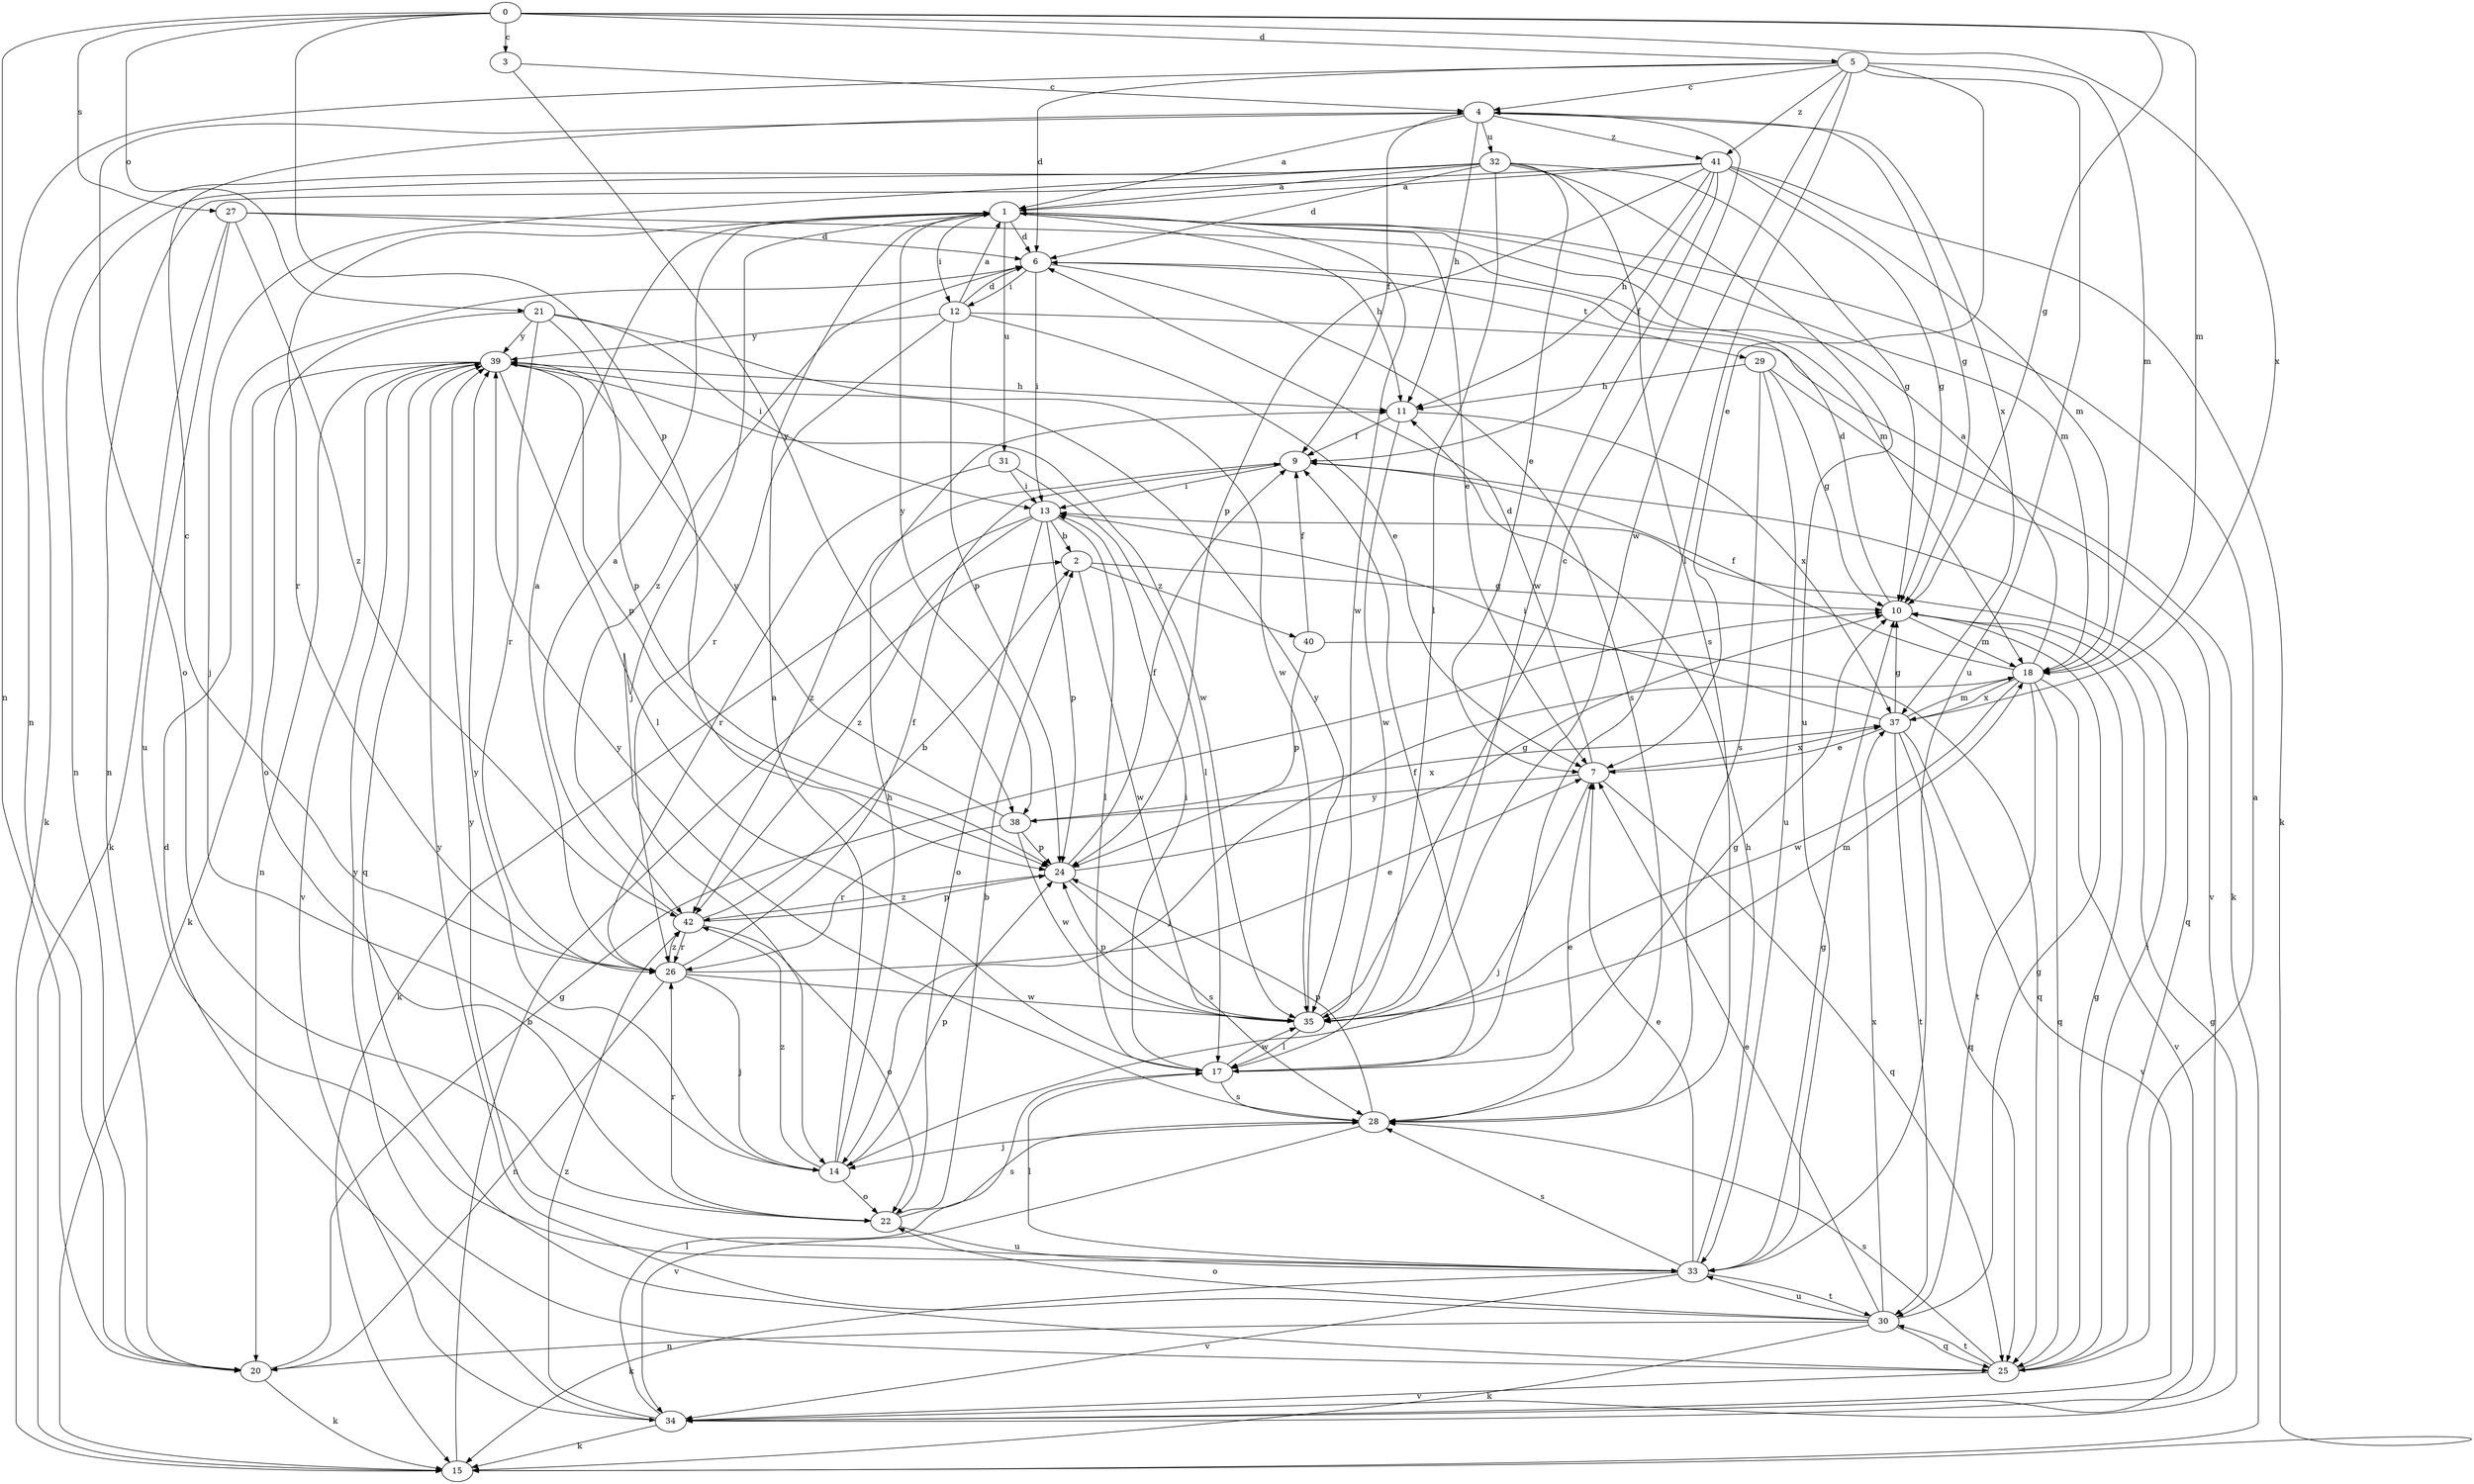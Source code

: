 strict digraph  {
0;
1;
2;
3;
4;
5;
6;
7;
9;
10;
11;
12;
13;
14;
15;
17;
18;
20;
21;
22;
24;
25;
26;
27;
28;
29;
30;
31;
32;
33;
34;
35;
37;
38;
39;
40;
41;
42;
0 -> 3  [label=c];
0 -> 5  [label=d];
0 -> 10  [label=g];
0 -> 18  [label=m];
0 -> 20  [label=n];
0 -> 21  [label=o];
0 -> 24  [label=p];
0 -> 27  [label=s];
0 -> 37  [label=x];
1 -> 6  [label=d];
1 -> 7  [label=e];
1 -> 11  [label=h];
1 -> 12  [label=i];
1 -> 14  [label=j];
1 -> 18  [label=m];
1 -> 26  [label=r];
1 -> 31  [label=u];
1 -> 35  [label=w];
1 -> 38  [label=y];
2 -> 10  [label=g];
2 -> 35  [label=w];
2 -> 40  [label=z];
3 -> 4  [label=c];
3 -> 38  [label=y];
4 -> 1  [label=a];
4 -> 9  [label=f];
4 -> 10  [label=g];
4 -> 11  [label=h];
4 -> 22  [label=o];
4 -> 32  [label=u];
4 -> 37  [label=x];
4 -> 41  [label=z];
5 -> 4  [label=c];
5 -> 6  [label=d];
5 -> 7  [label=e];
5 -> 17  [label=l];
5 -> 18  [label=m];
5 -> 20  [label=n];
5 -> 33  [label=u];
5 -> 35  [label=w];
5 -> 41  [label=z];
6 -> 12  [label=i];
6 -> 13  [label=i];
6 -> 28  [label=s];
6 -> 29  [label=t];
6 -> 42  [label=z];
7 -> 6  [label=d];
7 -> 14  [label=j];
7 -> 25  [label=q];
7 -> 37  [label=x];
7 -> 38  [label=y];
9 -> 13  [label=i];
9 -> 25  [label=q];
9 -> 42  [label=z];
10 -> 6  [label=d];
10 -> 18  [label=m];
11 -> 9  [label=f];
11 -> 35  [label=w];
11 -> 37  [label=x];
12 -> 1  [label=a];
12 -> 6  [label=d];
12 -> 7  [label=e];
12 -> 15  [label=k];
12 -> 24  [label=p];
12 -> 26  [label=r];
12 -> 39  [label=y];
13 -> 2  [label=b];
13 -> 15  [label=k];
13 -> 17  [label=l];
13 -> 22  [label=o];
13 -> 24  [label=p];
13 -> 42  [label=z];
14 -> 1  [label=a];
14 -> 11  [label=h];
14 -> 22  [label=o];
14 -> 24  [label=p];
14 -> 39  [label=y];
14 -> 42  [label=z];
15 -> 2  [label=b];
17 -> 9  [label=f];
17 -> 10  [label=g];
17 -> 13  [label=i];
17 -> 28  [label=s];
17 -> 35  [label=w];
18 -> 1  [label=a];
18 -> 9  [label=f];
18 -> 14  [label=j];
18 -> 25  [label=q];
18 -> 30  [label=t];
18 -> 34  [label=v];
18 -> 35  [label=w];
18 -> 37  [label=x];
20 -> 10  [label=g];
20 -> 15  [label=k];
21 -> 13  [label=i];
21 -> 22  [label=o];
21 -> 24  [label=p];
21 -> 26  [label=r];
21 -> 35  [label=w];
21 -> 39  [label=y];
22 -> 2  [label=b];
22 -> 26  [label=r];
22 -> 28  [label=s];
22 -> 33  [label=u];
24 -> 9  [label=f];
24 -> 10  [label=g];
24 -> 28  [label=s];
24 -> 42  [label=z];
25 -> 1  [label=a];
25 -> 10  [label=g];
25 -> 13  [label=i];
25 -> 28  [label=s];
25 -> 30  [label=t];
25 -> 34  [label=v];
25 -> 39  [label=y];
26 -> 1  [label=a];
26 -> 4  [label=c];
26 -> 7  [label=e];
26 -> 9  [label=f];
26 -> 14  [label=j];
26 -> 20  [label=n];
26 -> 35  [label=w];
26 -> 42  [label=z];
27 -> 6  [label=d];
27 -> 15  [label=k];
27 -> 18  [label=m];
27 -> 33  [label=u];
27 -> 42  [label=z];
28 -> 7  [label=e];
28 -> 14  [label=j];
28 -> 24  [label=p];
28 -> 34  [label=v];
28 -> 39  [label=y];
29 -> 10  [label=g];
29 -> 11  [label=h];
29 -> 28  [label=s];
29 -> 33  [label=u];
29 -> 34  [label=v];
30 -> 7  [label=e];
30 -> 10  [label=g];
30 -> 15  [label=k];
30 -> 20  [label=n];
30 -> 22  [label=o];
30 -> 25  [label=q];
30 -> 33  [label=u];
30 -> 37  [label=x];
30 -> 39  [label=y];
31 -> 13  [label=i];
31 -> 17  [label=l];
31 -> 26  [label=r];
32 -> 1  [label=a];
32 -> 6  [label=d];
32 -> 7  [label=e];
32 -> 10  [label=g];
32 -> 14  [label=j];
32 -> 15  [label=k];
32 -> 17  [label=l];
32 -> 20  [label=n];
32 -> 28  [label=s];
32 -> 33  [label=u];
33 -> 7  [label=e];
33 -> 10  [label=g];
33 -> 11  [label=h];
33 -> 15  [label=k];
33 -> 17  [label=l];
33 -> 28  [label=s];
33 -> 30  [label=t];
33 -> 34  [label=v];
33 -> 39  [label=y];
34 -> 6  [label=d];
34 -> 10  [label=g];
34 -> 15  [label=k];
34 -> 17  [label=l];
34 -> 42  [label=z];
35 -> 4  [label=c];
35 -> 17  [label=l];
35 -> 18  [label=m];
35 -> 24  [label=p];
35 -> 39  [label=y];
37 -> 7  [label=e];
37 -> 10  [label=g];
37 -> 13  [label=i];
37 -> 18  [label=m];
37 -> 25  [label=q];
37 -> 30  [label=t];
37 -> 34  [label=v];
38 -> 24  [label=p];
38 -> 26  [label=r];
38 -> 35  [label=w];
38 -> 37  [label=x];
38 -> 39  [label=y];
39 -> 11  [label=h];
39 -> 15  [label=k];
39 -> 17  [label=l];
39 -> 20  [label=n];
39 -> 24  [label=p];
39 -> 25  [label=q];
39 -> 34  [label=v];
39 -> 35  [label=w];
40 -> 9  [label=f];
40 -> 24  [label=p];
40 -> 25  [label=q];
41 -> 1  [label=a];
41 -> 9  [label=f];
41 -> 10  [label=g];
41 -> 11  [label=h];
41 -> 15  [label=k];
41 -> 18  [label=m];
41 -> 20  [label=n];
41 -> 24  [label=p];
41 -> 35  [label=w];
42 -> 1  [label=a];
42 -> 2  [label=b];
42 -> 22  [label=o];
42 -> 24  [label=p];
42 -> 26  [label=r];
}
